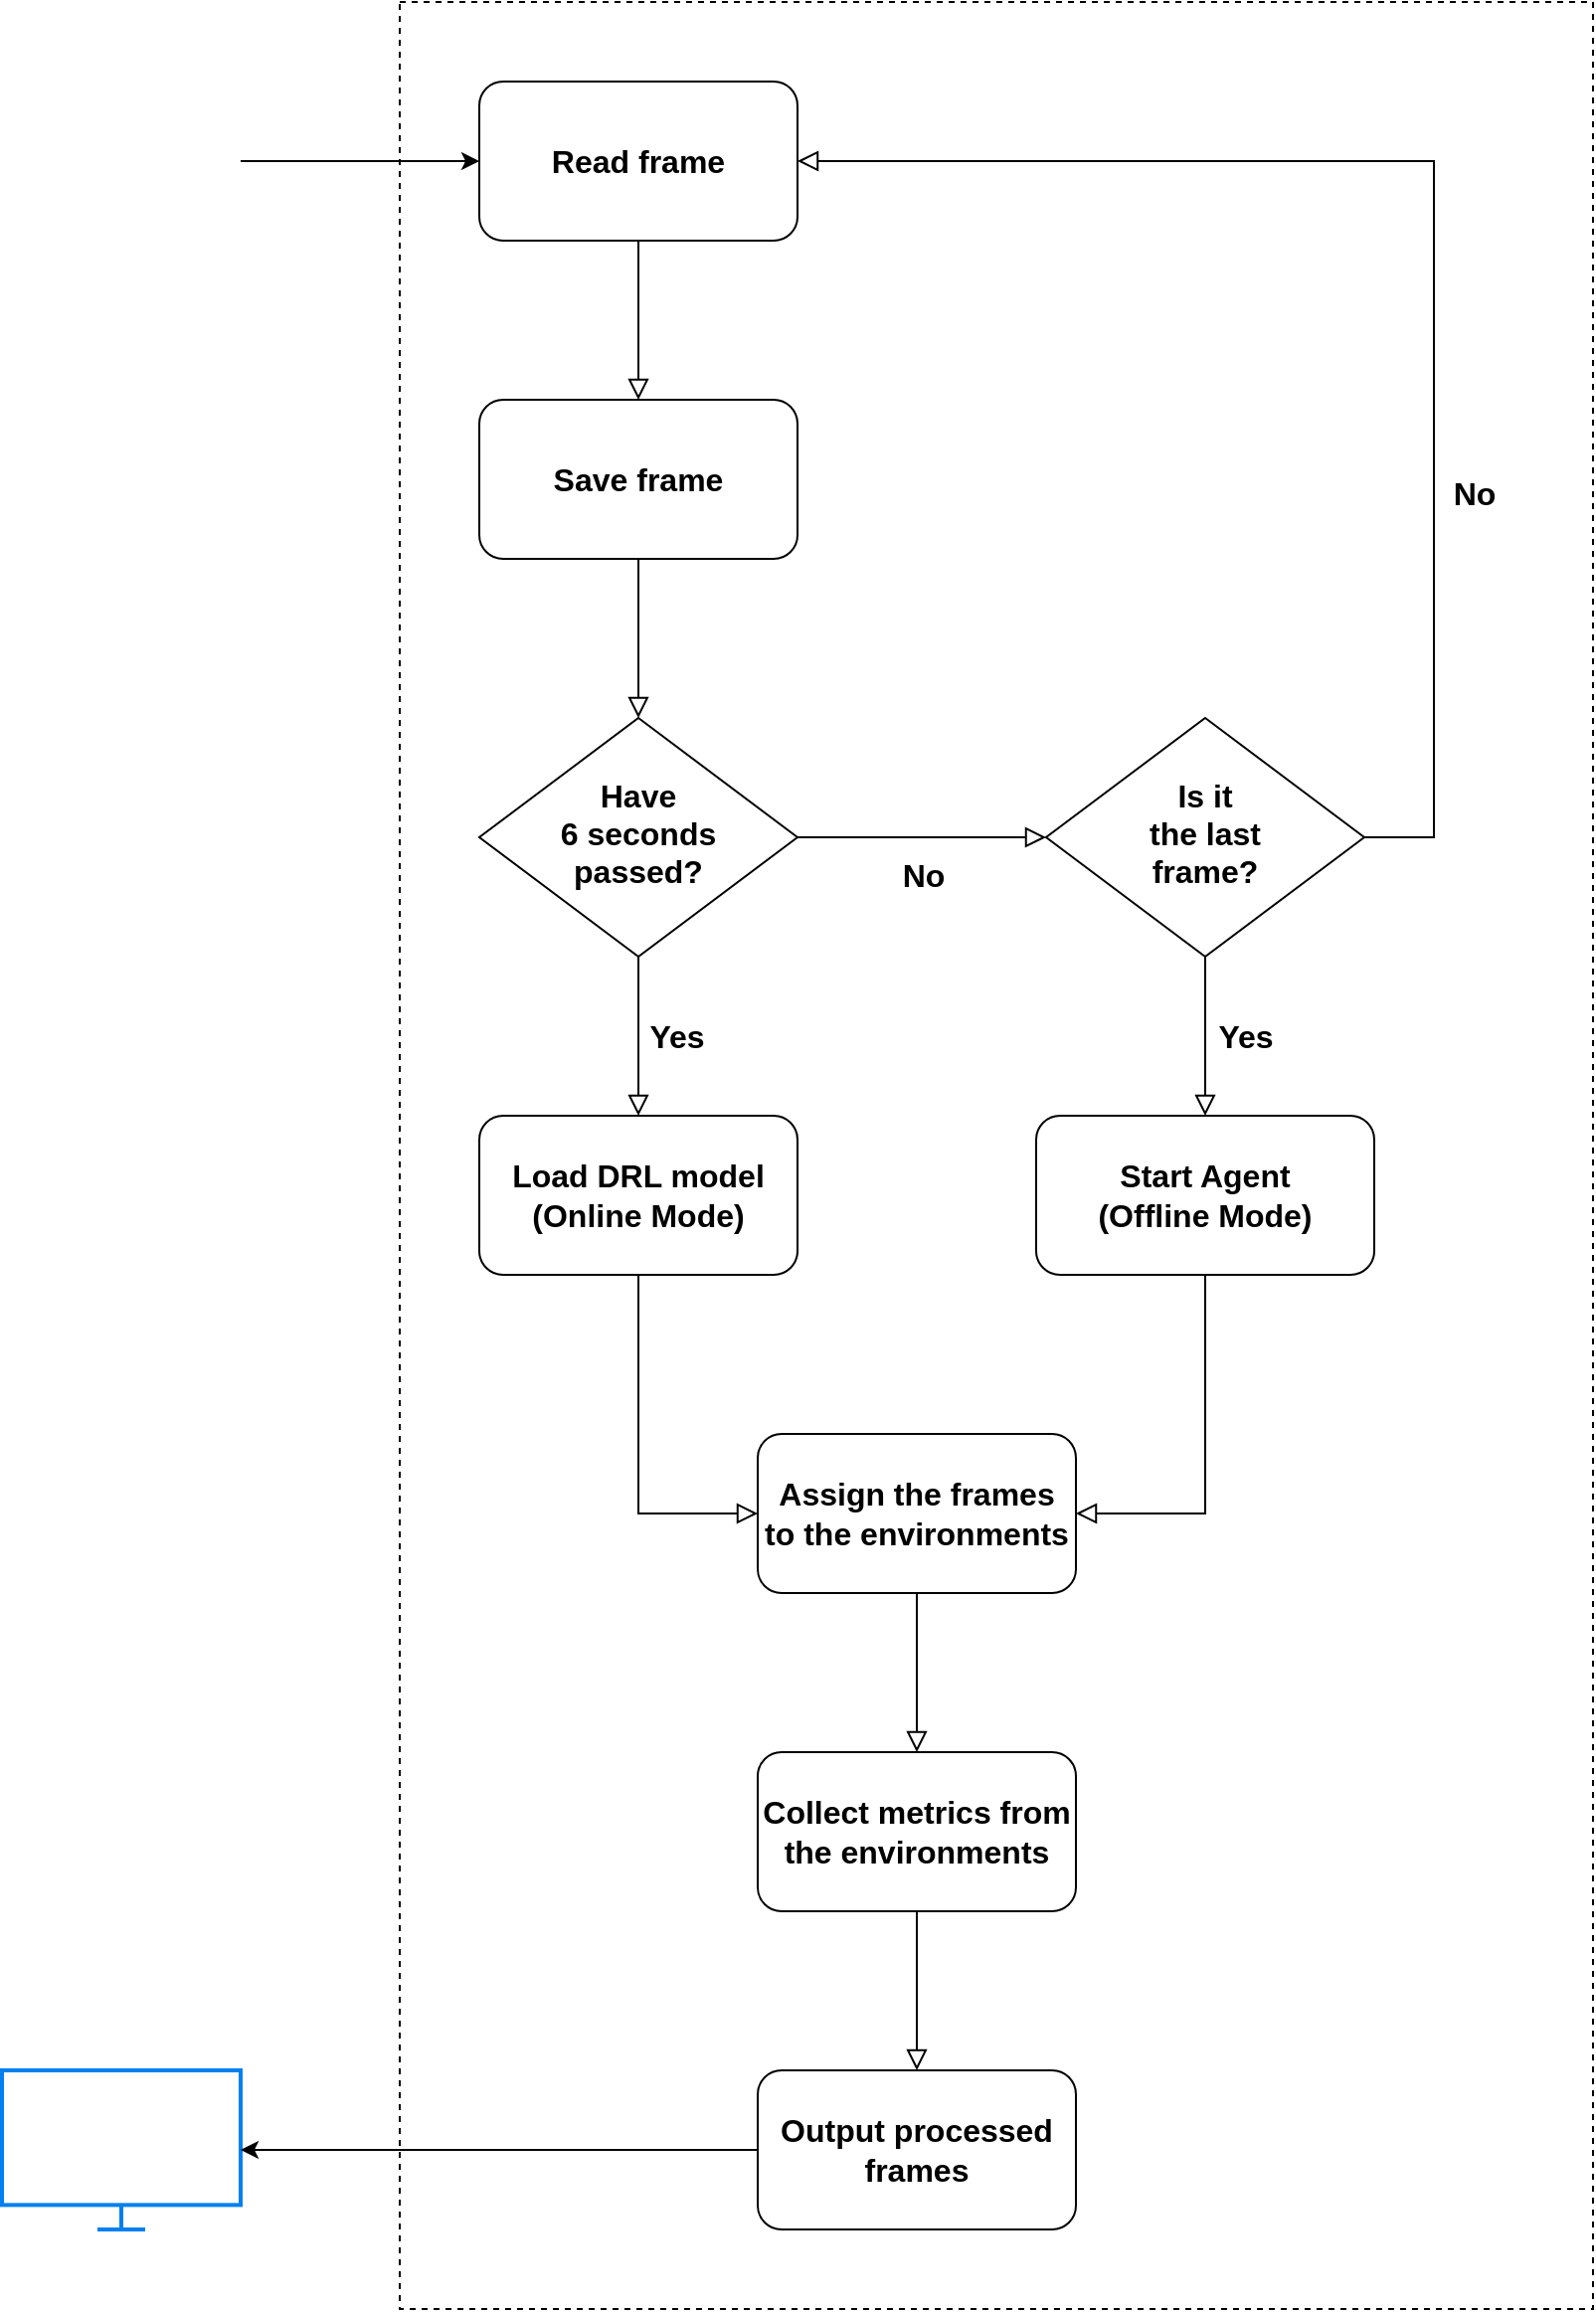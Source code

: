 <mxfile version="21.6.6" type="device">
  <diagram id="C5RBs43oDa-KdzZeNtuy" name="Page-1">
    <mxGraphModel dx="2787" dy="2309" grid="1" gridSize="10" guides="1" tooltips="1" connect="1" arrows="1" fold="1" page="1" pageScale="1" pageWidth="827" pageHeight="1169" math="0" shadow="0">
      <root>
        <mxCell id="WIyWlLk6GJQsqaUBKTNV-0" />
        <mxCell id="WIyWlLk6GJQsqaUBKTNV-1" parent="WIyWlLk6GJQsqaUBKTNV-0" />
        <mxCell id="g_xHuIf9KpHuEJVoAJTz-37" value="" style="rounded=0;whiteSpace=wrap;html=1;dashed=1;" vertex="1" parent="WIyWlLk6GJQsqaUBKTNV-1">
          <mxGeometry x="40" y="-160" width="600" height="1160" as="geometry" />
        </mxCell>
        <mxCell id="g_xHuIf9KpHuEJVoAJTz-3" value="" style="html=1;verticalLabelPosition=bottom;align=center;labelBackgroundColor=#ffffff;verticalAlign=top;strokeWidth=2;strokeColor=#0080F0;shadow=0;dashed=0;shape=mxgraph.ios7.icons.monitor;" vertex="1" parent="WIyWlLk6GJQsqaUBKTNV-1">
          <mxGeometry x="-160" y="880" width="120" height="80" as="geometry" />
        </mxCell>
        <mxCell id="g_xHuIf9KpHuEJVoAJTz-4" value="" style="shape=image;html=1;verticalAlign=top;verticalLabelPosition=bottom;labelBackgroundColor=#ffffff;imageAspect=0;aspect=fixed;image=https://cdn4.iconfinder.com/data/icons/crime-and-security-24/64/23-128.png" vertex="1" parent="WIyWlLk6GJQsqaUBKTNV-1">
          <mxGeometry x="-160" y="-140" width="120" height="120" as="geometry" />
        </mxCell>
        <mxCell id="g_xHuIf9KpHuEJVoAJTz-5" value="Read frame" style="rounded=1;whiteSpace=wrap;html=1;fontSize=16;glass=0;strokeWidth=1;shadow=0;fontStyle=1" vertex="1" parent="WIyWlLk6GJQsqaUBKTNV-1">
          <mxGeometry x="80" y="-120" width="160" height="80" as="geometry" />
        </mxCell>
        <mxCell id="g_xHuIf9KpHuEJVoAJTz-16" value="" style="rounded=0;html=1;jettySize=auto;orthogonalLoop=1;fontSize=11;endArrow=block;endFill=0;endSize=8;strokeWidth=1;shadow=0;labelBackgroundColor=none;edgeStyle=orthogonalEdgeStyle;exitX=0.5;exitY=1;exitDx=0;exitDy=0;entryX=0.5;entryY=0;entryDx=0;entryDy=0;" edge="1" parent="WIyWlLk6GJQsqaUBKTNV-1" source="g_xHuIf9KpHuEJVoAJTz-5" target="g_xHuIf9KpHuEJVoAJTz-20">
          <mxGeometry relative="1" as="geometry">
            <mxPoint x="184" y="230" as="sourcePoint" />
            <mxPoint x="160" y="20" as="targetPoint" />
          </mxGeometry>
        </mxCell>
        <mxCell id="g_xHuIf9KpHuEJVoAJTz-20" value="Save frame" style="rounded=1;whiteSpace=wrap;html=1;fontSize=16;glass=0;strokeWidth=1;shadow=0;fontStyle=1" vertex="1" parent="WIyWlLk6GJQsqaUBKTNV-1">
          <mxGeometry x="80" y="40" width="160" height="80" as="geometry" />
        </mxCell>
        <mxCell id="g_xHuIf9KpHuEJVoAJTz-22" value="" style="rounded=0;html=1;jettySize=auto;orthogonalLoop=1;fontSize=11;endArrow=block;endFill=0;endSize=8;strokeWidth=1;shadow=0;labelBackgroundColor=none;edgeStyle=orthogonalEdgeStyle;exitX=0.5;exitY=1;exitDx=0;exitDy=0;entryX=0.5;entryY=0;entryDx=0;entryDy=0;" edge="1" parent="WIyWlLk6GJQsqaUBKTNV-1" source="g_xHuIf9KpHuEJVoAJTz-20" target="g_xHuIf9KpHuEJVoAJTz-24">
          <mxGeometry relative="1" as="geometry">
            <mxPoint x="170" y="-30" as="sourcePoint" />
            <mxPoint x="160" y="130" as="targetPoint" />
          </mxGeometry>
        </mxCell>
        <mxCell id="g_xHuIf9KpHuEJVoAJTz-24" value="Have&lt;br style=&quot;border-color: var(--border-color); font-size: 16px;&quot;&gt;6 seconds&lt;br style=&quot;border-color: var(--border-color); font-size: 16px;&quot;&gt;passed?" style="rhombus;whiteSpace=wrap;html=1;shadow=0;fontFamily=Helvetica;fontSize=16;align=center;strokeWidth=1;spacing=6;spacingTop=-4;fontStyle=1" vertex="1" parent="WIyWlLk6GJQsqaUBKTNV-1">
          <mxGeometry x="80" y="200" width="160" height="120" as="geometry" />
        </mxCell>
        <mxCell id="g_xHuIf9KpHuEJVoAJTz-25" value="&lt;font style=&quot;font-size: 16px;&quot;&gt;&lt;b&gt;No&lt;/b&gt;&lt;/font&gt;" style="edgeStyle=orthogonalEdgeStyle;rounded=0;html=1;jettySize=auto;orthogonalLoop=1;fontSize=11;endArrow=block;endFill=0;endSize=8;strokeWidth=1;shadow=0;labelBackgroundColor=none;exitX=1;exitY=0.5;exitDx=0;exitDy=0;entryX=0;entryY=0.5;entryDx=0;entryDy=0;" edge="1" parent="WIyWlLk6GJQsqaUBKTNV-1" source="g_xHuIf9KpHuEJVoAJTz-24" target="g_xHuIf9KpHuEJVoAJTz-26">
          <mxGeometry x="0.006" y="-20" relative="1" as="geometry">
            <mxPoint y="-1" as="offset" />
            <mxPoint x="250" y="420" as="sourcePoint" />
            <mxPoint x="320" y="220" as="targetPoint" />
          </mxGeometry>
        </mxCell>
        <mxCell id="g_xHuIf9KpHuEJVoAJTz-26" value="Is it &lt;br&gt;the last &lt;br&gt;frame?" style="rhombus;whiteSpace=wrap;html=1;shadow=0;fontFamily=Helvetica;fontSize=16;align=center;strokeWidth=1;spacing=6;spacingTop=-4;fontStyle=1" vertex="1" parent="WIyWlLk6GJQsqaUBKTNV-1">
          <mxGeometry x="365" y="200" width="160" height="120" as="geometry" />
        </mxCell>
        <mxCell id="g_xHuIf9KpHuEJVoAJTz-27" value="&lt;font style=&quot;font-size: 16px;&quot;&gt;&lt;b&gt;No&lt;/b&gt;&lt;/font&gt;" style="edgeStyle=orthogonalEdgeStyle;rounded=0;html=1;jettySize=auto;orthogonalLoop=1;fontSize=11;endArrow=block;endFill=0;endSize=8;strokeWidth=1;shadow=0;labelBackgroundColor=none;exitX=1;exitY=0.5;exitDx=0;exitDy=0;entryX=1;entryY=0.5;entryDx=0;entryDy=0;" edge="1" parent="WIyWlLk6GJQsqaUBKTNV-1" source="g_xHuIf9KpHuEJVoAJTz-26" target="g_xHuIf9KpHuEJVoAJTz-5">
          <mxGeometry x="-0.4" y="-20" relative="1" as="geometry">
            <mxPoint as="offset" />
            <mxPoint x="250" y="230" as="sourcePoint" />
            <mxPoint x="560" y="220" as="targetPoint" />
            <Array as="points">
              <mxPoint x="560" y="260" />
              <mxPoint x="560" y="-80" />
            </Array>
          </mxGeometry>
        </mxCell>
        <mxCell id="g_xHuIf9KpHuEJVoAJTz-28" value="&lt;font style=&quot;font-size: 16px;&quot;&gt;&lt;b&gt;Yes&lt;/b&gt;&lt;/font&gt;" style="edgeStyle=orthogonalEdgeStyle;rounded=0;html=1;jettySize=auto;orthogonalLoop=1;fontSize=11;endArrow=block;endFill=0;endSize=8;strokeWidth=1;shadow=0;labelBackgroundColor=none;exitX=0.5;exitY=1;exitDx=0;exitDy=0;entryX=0.5;entryY=0;entryDx=0;entryDy=0;" edge="1" parent="WIyWlLk6GJQsqaUBKTNV-1" source="g_xHuIf9KpHuEJVoAJTz-24" target="g_xHuIf9KpHuEJVoAJTz-29">
          <mxGeometry x="0.006" y="19" relative="1" as="geometry">
            <mxPoint as="offset" />
            <mxPoint x="250" y="230" as="sourcePoint" />
            <mxPoint x="160" y="360" as="targetPoint" />
          </mxGeometry>
        </mxCell>
        <mxCell id="g_xHuIf9KpHuEJVoAJTz-29" value="Load DRL model&lt;br style=&quot;font-size: 16px;&quot;&gt;(Online Mode)" style="rounded=1;whiteSpace=wrap;html=1;fontSize=16;glass=0;strokeWidth=1;shadow=0;fontStyle=1" vertex="1" parent="WIyWlLk6GJQsqaUBKTNV-1">
          <mxGeometry x="80" y="400" width="160" height="80" as="geometry" />
        </mxCell>
        <mxCell id="g_xHuIf9KpHuEJVoAJTz-30" value="" style="rounded=0;html=1;jettySize=auto;orthogonalLoop=1;fontSize=11;endArrow=block;endFill=0;endSize=8;strokeWidth=1;shadow=0;labelBackgroundColor=none;edgeStyle=orthogonalEdgeStyle;exitX=0.5;exitY=1;exitDx=0;exitDy=0;entryX=0;entryY=0.5;entryDx=0;entryDy=0;" edge="1" source="g_xHuIf9KpHuEJVoAJTz-29" parent="WIyWlLk6GJQsqaUBKTNV-1" target="g_xHuIf9KpHuEJVoAJTz-31">
          <mxGeometry relative="1" as="geometry">
            <mxPoint x="170" y="290" as="sourcePoint" />
            <mxPoint x="160" y="480" as="targetPoint" />
          </mxGeometry>
        </mxCell>
        <mxCell id="g_xHuIf9KpHuEJVoAJTz-31" value="Assign the frames to the environments" style="rounded=1;whiteSpace=wrap;html=1;fontSize=16;glass=0;strokeWidth=1;shadow=0;fontStyle=1" vertex="1" parent="WIyWlLk6GJQsqaUBKTNV-1">
          <mxGeometry x="220" y="560" width="160" height="80" as="geometry" />
        </mxCell>
        <mxCell id="g_xHuIf9KpHuEJVoAJTz-32" value="Collect metrics from the environments" style="rounded=1;whiteSpace=wrap;html=1;fontSize=16;glass=0;strokeWidth=1;shadow=0;fontStyle=1" vertex="1" parent="WIyWlLk6GJQsqaUBKTNV-1">
          <mxGeometry x="220" y="720" width="160" height="80" as="geometry" />
        </mxCell>
        <mxCell id="g_xHuIf9KpHuEJVoAJTz-33" value="" style="rounded=0;html=1;jettySize=auto;orthogonalLoop=1;fontSize=11;endArrow=block;endFill=0;endSize=8;strokeWidth=1;shadow=0;labelBackgroundColor=none;edgeStyle=orthogonalEdgeStyle;exitX=0.5;exitY=1;exitDx=0;exitDy=0;entryX=0.5;entryY=0;entryDx=0;entryDy=0;" edge="1" parent="WIyWlLk6GJQsqaUBKTNV-1" source="g_xHuIf9KpHuEJVoAJTz-31" target="g_xHuIf9KpHuEJVoAJTz-32">
          <mxGeometry relative="1" as="geometry">
            <mxPoint x="170" y="480" as="sourcePoint" />
            <mxPoint x="170" y="680" as="targetPoint" />
          </mxGeometry>
        </mxCell>
        <mxCell id="g_xHuIf9KpHuEJVoAJTz-34" value="&lt;font style=&quot;font-size: 16px;&quot;&gt;&lt;b&gt;Yes&lt;/b&gt;&lt;/font&gt;" style="edgeStyle=orthogonalEdgeStyle;rounded=0;html=1;jettySize=auto;orthogonalLoop=1;fontSize=11;endArrow=block;endFill=0;endSize=8;strokeWidth=1;shadow=0;labelBackgroundColor=none;exitX=0.5;exitY=1;exitDx=0;exitDy=0;entryX=0.5;entryY=0;entryDx=0;entryDy=0;" edge="1" parent="WIyWlLk6GJQsqaUBKTNV-1" source="g_xHuIf9KpHuEJVoAJTz-26" target="g_xHuIf9KpHuEJVoAJTz-35">
          <mxGeometry y="20" relative="1" as="geometry">
            <mxPoint as="offset" />
            <mxPoint x="170" y="290" as="sourcePoint" />
            <mxPoint x="400" y="340" as="targetPoint" />
          </mxGeometry>
        </mxCell>
        <mxCell id="g_xHuIf9KpHuEJVoAJTz-35" value="Start Agent&lt;br style=&quot;font-size: 16px;&quot;&gt;(Offline Mode)" style="rounded=1;whiteSpace=wrap;html=1;fontSize=16;glass=0;strokeWidth=1;shadow=0;fontStyle=1" vertex="1" parent="WIyWlLk6GJQsqaUBKTNV-1">
          <mxGeometry x="360" y="400" width="170" height="80" as="geometry" />
        </mxCell>
        <mxCell id="g_xHuIf9KpHuEJVoAJTz-36" value="" style="rounded=0;html=1;jettySize=auto;orthogonalLoop=1;fontSize=11;endArrow=block;endFill=0;endSize=8;strokeWidth=1;shadow=0;labelBackgroundColor=none;edgeStyle=orthogonalEdgeStyle;exitX=0.5;exitY=1;exitDx=0;exitDy=0;entryX=1;entryY=0.5;entryDx=0;entryDy=0;" edge="1" parent="WIyWlLk6GJQsqaUBKTNV-1" source="g_xHuIf9KpHuEJVoAJTz-35" target="g_xHuIf9KpHuEJVoAJTz-31">
          <mxGeometry relative="1" as="geometry">
            <mxPoint x="170" y="410" as="sourcePoint" />
            <mxPoint x="170" y="490" as="targetPoint" />
          </mxGeometry>
        </mxCell>
        <mxCell id="g_xHuIf9KpHuEJVoAJTz-38" value="" style="endArrow=classic;html=1;rounded=0;exitX=1;exitY=0.5;exitDx=0;exitDy=0;entryX=0;entryY=0.5;entryDx=0;entryDy=0;" edge="1" parent="WIyWlLk6GJQsqaUBKTNV-1" source="g_xHuIf9KpHuEJVoAJTz-4" target="g_xHuIf9KpHuEJVoAJTz-5">
          <mxGeometry width="50" height="50" relative="1" as="geometry">
            <mxPoint x="-190" y="100" as="sourcePoint" />
            <mxPoint x="-140" y="50" as="targetPoint" />
          </mxGeometry>
        </mxCell>
        <mxCell id="g_xHuIf9KpHuEJVoAJTz-39" value="" style="endArrow=classic;html=1;rounded=0;exitX=0;exitY=0.5;exitDx=0;exitDy=0;" edge="1" parent="WIyWlLk6GJQsqaUBKTNV-1" source="g_xHuIf9KpHuEJVoAJTz-40" target="g_xHuIf9KpHuEJVoAJTz-3">
          <mxGeometry width="50" height="50" relative="1" as="geometry">
            <mxPoint x="-130" y="490" as="sourcePoint" />
            <mxPoint x="-20" y="770" as="targetPoint" />
          </mxGeometry>
        </mxCell>
        <mxCell id="g_xHuIf9KpHuEJVoAJTz-40" value="Output processed frames" style="rounded=1;whiteSpace=wrap;html=1;fontSize=16;glass=0;strokeWidth=1;shadow=0;fontStyle=1" vertex="1" parent="WIyWlLk6GJQsqaUBKTNV-1">
          <mxGeometry x="220" y="880" width="160" height="80" as="geometry" />
        </mxCell>
        <mxCell id="g_xHuIf9KpHuEJVoAJTz-41" value="" style="rounded=0;html=1;jettySize=auto;orthogonalLoop=1;fontSize=11;endArrow=block;endFill=0;endSize=8;strokeWidth=1;shadow=0;labelBackgroundColor=none;edgeStyle=orthogonalEdgeStyle;exitX=0.5;exitY=1;exitDx=0;exitDy=0;entryX=0.5;entryY=0;entryDx=0;entryDy=0;" edge="1" parent="WIyWlLk6GJQsqaUBKTNV-1" source="g_xHuIf9KpHuEJVoAJTz-32" target="g_xHuIf9KpHuEJVoAJTz-40">
          <mxGeometry relative="1" as="geometry">
            <mxPoint x="310" y="650" as="sourcePoint" />
            <mxPoint x="310" y="730" as="targetPoint" />
          </mxGeometry>
        </mxCell>
      </root>
    </mxGraphModel>
  </diagram>
</mxfile>
